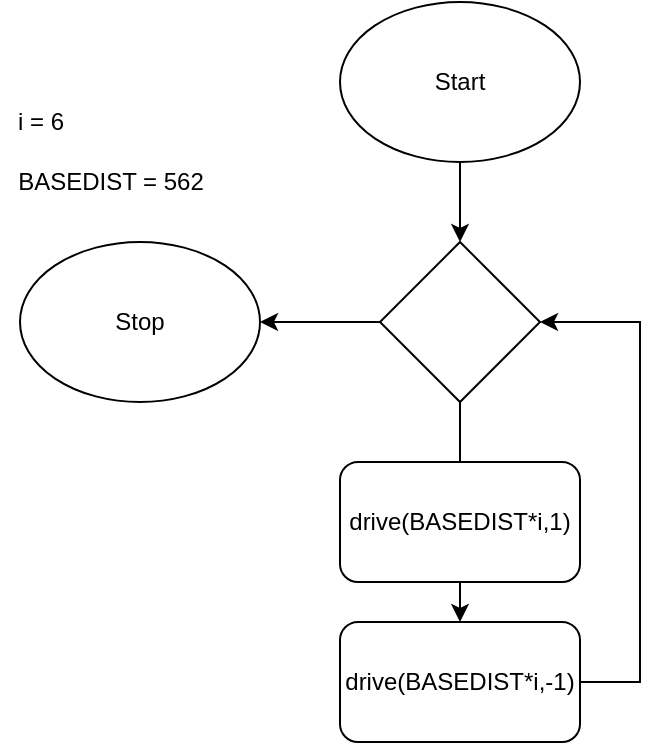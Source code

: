 <mxfile version="15.0.3" type="github">
  <diagram id="_NNXfFiBnm0WyjNVDqh1" name="Page-1">
    <mxGraphModel dx="782" dy="436" grid="1" gridSize="10" guides="1" tooltips="1" connect="1" arrows="1" fold="1" page="1" pageScale="1" pageWidth="827" pageHeight="1169" math="0" shadow="0">
      <root>
        <mxCell id="0" />
        <mxCell id="1" parent="0" />
        <mxCell id="tbtFUNhPJE7klkwbdZnX-12" value="" style="edgeStyle=orthogonalEdgeStyle;rounded=0;orthogonalLoop=1;jettySize=auto;html=1;" parent="1" source="tbtFUNhPJE7klkwbdZnX-1" target="tbtFUNhPJE7klkwbdZnX-2" edge="1">
          <mxGeometry relative="1" as="geometry" />
        </mxCell>
        <mxCell id="tbtFUNhPJE7klkwbdZnX-1" value="Start" style="ellipse;whiteSpace=wrap;html=1;" parent="1" vertex="1">
          <mxGeometry x="340" y="170" width="120" height="80" as="geometry" />
        </mxCell>
        <mxCell id="tbtFUNhPJE7klkwbdZnX-8" value="" style="edgeStyle=orthogonalEdgeStyle;rounded=0;orthogonalLoop=1;jettySize=auto;html=1;" parent="1" source="tbtFUNhPJE7klkwbdZnX-2" target="tbtFUNhPJE7klkwbdZnX-7" edge="1">
          <mxGeometry relative="1" as="geometry" />
        </mxCell>
        <mxCell id="tbtFUNhPJE7klkwbdZnX-13" value="" style="edgeStyle=orthogonalEdgeStyle;rounded=0;orthogonalLoop=1;jettySize=auto;html=1;" parent="1" source="tbtFUNhPJE7klkwbdZnX-2" target="tbtFUNhPJE7klkwbdZnX-4" edge="1">
          <mxGeometry relative="1" as="geometry" />
        </mxCell>
        <mxCell id="tbtFUNhPJE7klkwbdZnX-2" value="" style="rhombus;whiteSpace=wrap;html=1;" parent="1" vertex="1">
          <mxGeometry x="360" y="290" width="80" height="80" as="geometry" />
        </mxCell>
        <mxCell id="tbtFUNhPJE7klkwbdZnX-3" value="drive(BASEDIST*i,1)" style="rounded=1;whiteSpace=wrap;html=1;" parent="1" vertex="1">
          <mxGeometry x="340" y="400" width="120" height="60" as="geometry" />
        </mxCell>
        <mxCell id="tbtFUNhPJE7klkwbdZnX-11" style="edgeStyle=orthogonalEdgeStyle;rounded=0;orthogonalLoop=1;jettySize=auto;html=1;entryX=1;entryY=0.5;entryDx=0;entryDy=0;" parent="1" source="tbtFUNhPJE7klkwbdZnX-4" target="tbtFUNhPJE7klkwbdZnX-2" edge="1">
          <mxGeometry relative="1" as="geometry">
            <Array as="points">
              <mxPoint x="490" y="510" />
              <mxPoint x="490" y="330" />
            </Array>
          </mxGeometry>
        </mxCell>
        <mxCell id="tbtFUNhPJE7klkwbdZnX-4" value="drive(BASEDIST*i,-1)" style="rounded=1;whiteSpace=wrap;html=1;" parent="1" vertex="1">
          <mxGeometry x="340" y="480" width="120" height="60" as="geometry" />
        </mxCell>
        <mxCell id="tbtFUNhPJE7klkwbdZnX-5" value="BASEDIST = 562" style="text;html=1;align=center;verticalAlign=middle;resizable=0;points=[];autosize=1;strokeColor=none;" parent="1" vertex="1">
          <mxGeometry x="170" y="250" width="110" height="20" as="geometry" />
        </mxCell>
        <mxCell id="tbtFUNhPJE7klkwbdZnX-6" value="i = 6" style="text;html=1;align=center;verticalAlign=middle;resizable=0;points=[];autosize=1;strokeColor=none;" parent="1" vertex="1">
          <mxGeometry x="170" y="220" width="40" height="20" as="geometry" />
        </mxCell>
        <mxCell id="tbtFUNhPJE7klkwbdZnX-7" value="Stop" style="ellipse;whiteSpace=wrap;html=1;" parent="1" vertex="1">
          <mxGeometry x="180" y="290" width="120" height="80" as="geometry" />
        </mxCell>
      </root>
    </mxGraphModel>
  </diagram>
</mxfile>

